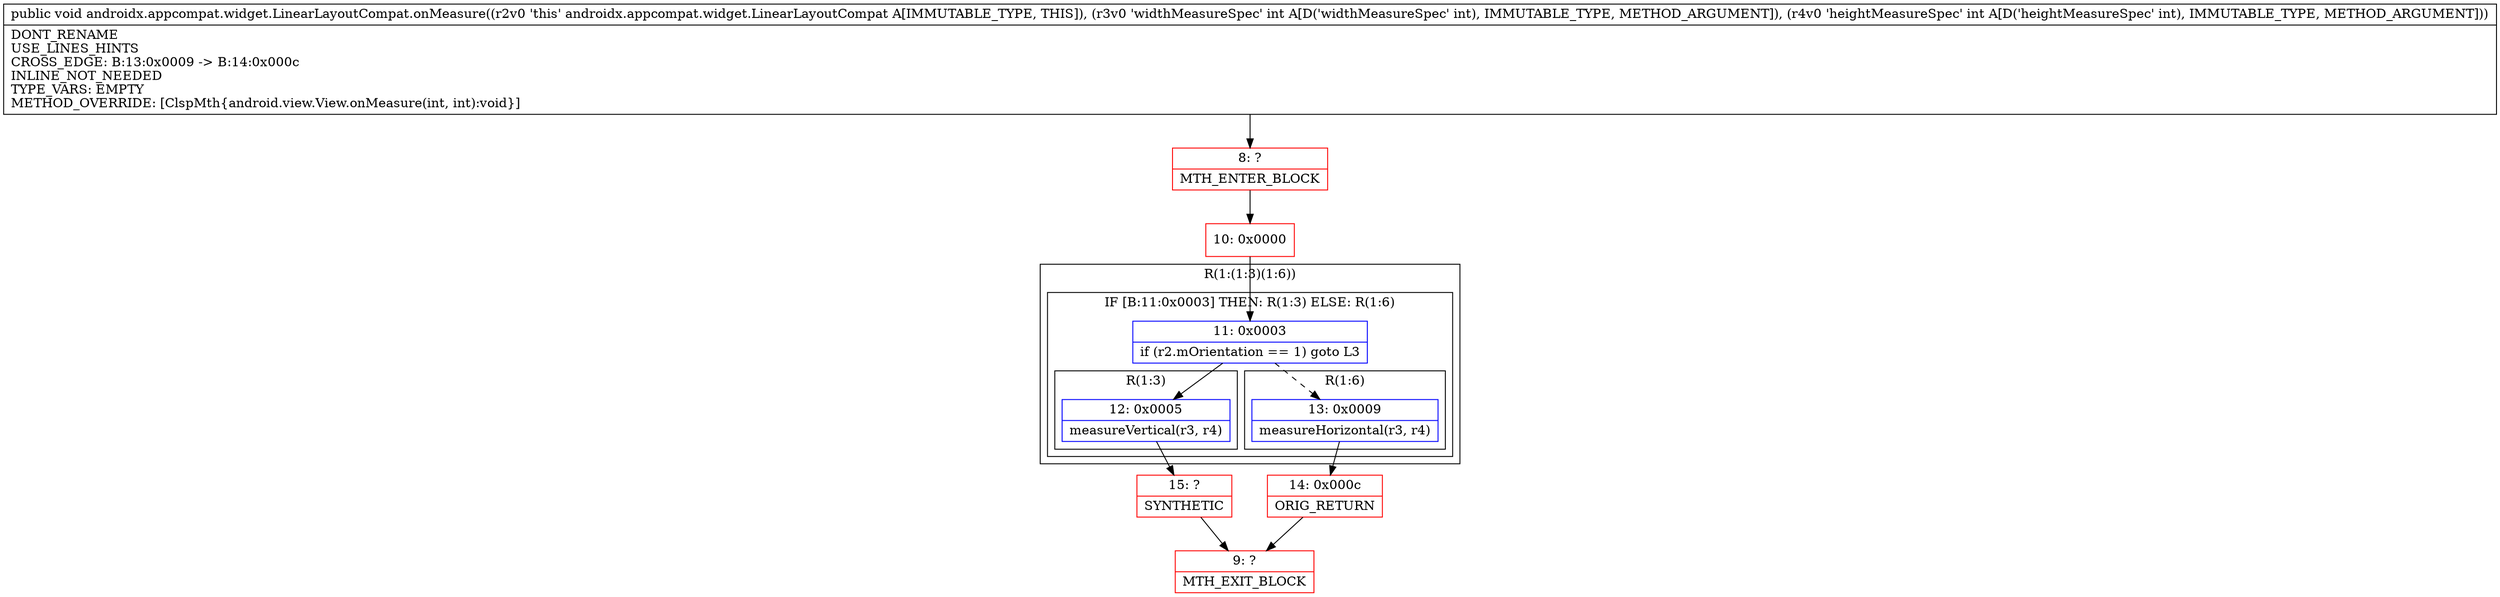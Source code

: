 digraph "CFG forandroidx.appcompat.widget.LinearLayoutCompat.onMeasure(II)V" {
subgraph cluster_Region_787421888 {
label = "R(1:(1:3)(1:6))";
node [shape=record,color=blue];
subgraph cluster_IfRegion_37734224 {
label = "IF [B:11:0x0003] THEN: R(1:3) ELSE: R(1:6)";
node [shape=record,color=blue];
Node_11 [shape=record,label="{11\:\ 0x0003|if (r2.mOrientation == 1) goto L3\l}"];
subgraph cluster_Region_1521324567 {
label = "R(1:3)";
node [shape=record,color=blue];
Node_12 [shape=record,label="{12\:\ 0x0005|measureVertical(r3, r4)\l}"];
}
subgraph cluster_Region_2058641300 {
label = "R(1:6)";
node [shape=record,color=blue];
Node_13 [shape=record,label="{13\:\ 0x0009|measureHorizontal(r3, r4)\l}"];
}
}
}
Node_8 [shape=record,color=red,label="{8\:\ ?|MTH_ENTER_BLOCK\l}"];
Node_10 [shape=record,color=red,label="{10\:\ 0x0000}"];
Node_15 [shape=record,color=red,label="{15\:\ ?|SYNTHETIC\l}"];
Node_9 [shape=record,color=red,label="{9\:\ ?|MTH_EXIT_BLOCK\l}"];
Node_14 [shape=record,color=red,label="{14\:\ 0x000c|ORIG_RETURN\l}"];
MethodNode[shape=record,label="{public void androidx.appcompat.widget.LinearLayoutCompat.onMeasure((r2v0 'this' androidx.appcompat.widget.LinearLayoutCompat A[IMMUTABLE_TYPE, THIS]), (r3v0 'widthMeasureSpec' int A[D('widthMeasureSpec' int), IMMUTABLE_TYPE, METHOD_ARGUMENT]), (r4v0 'heightMeasureSpec' int A[D('heightMeasureSpec' int), IMMUTABLE_TYPE, METHOD_ARGUMENT]))  | DONT_RENAME\lUSE_LINES_HINTS\lCROSS_EDGE: B:13:0x0009 \-\> B:14:0x000c\lINLINE_NOT_NEEDED\lTYPE_VARS: EMPTY\lMETHOD_OVERRIDE: [ClspMth\{android.view.View.onMeasure(int, int):void\}]\l}"];
MethodNode -> Node_8;Node_11 -> Node_12;
Node_11 -> Node_13[style=dashed];
Node_12 -> Node_15;
Node_13 -> Node_14;
Node_8 -> Node_10;
Node_10 -> Node_11;
Node_15 -> Node_9;
Node_14 -> Node_9;
}

